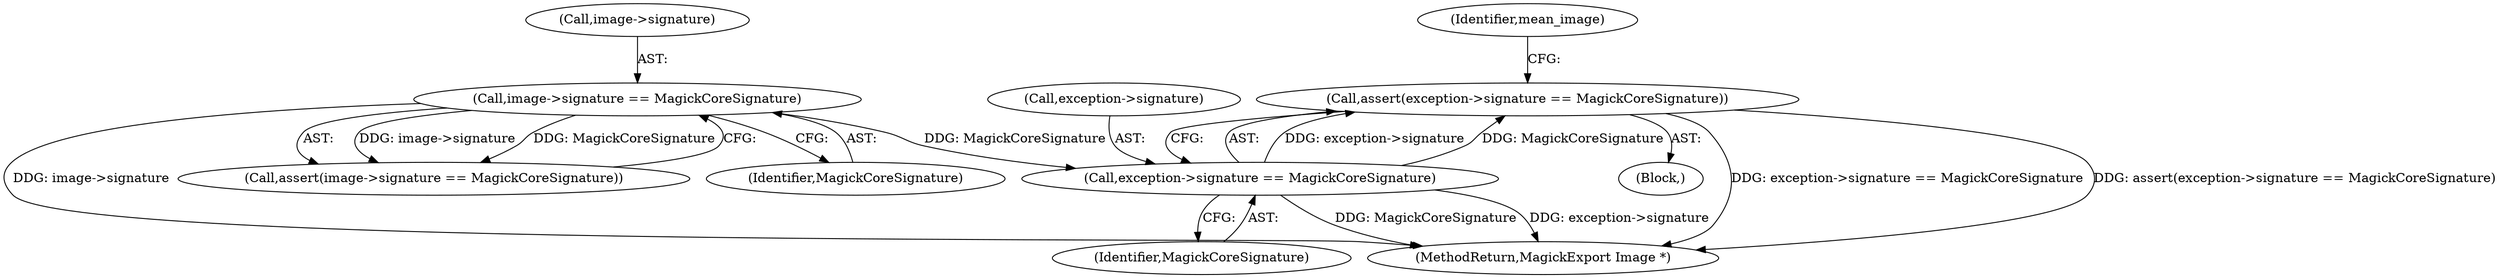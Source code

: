 digraph "0_ImageMagick6_a77d8d97f5a7bced0468f0b08798c83fb67427bc@API" {
"1000147" [label="(Call,assert(exception->signature == MagickCoreSignature))"];
"1000148" [label="(Call,exception->signature == MagickCoreSignature)"];
"1000121" [label="(Call,image->signature == MagickCoreSignature)"];
"1000152" [label="(Identifier,MagickCoreSignature)"];
"1000106" [label="(Block,)"];
"1000147" [label="(Call,assert(exception->signature == MagickCoreSignature))"];
"1000792" [label="(MethodReturn,MagickExport Image *)"];
"1000149" [label="(Call,exception->signature)"];
"1000120" [label="(Call,assert(image->signature == MagickCoreSignature))"];
"1000125" [label="(Identifier,MagickCoreSignature)"];
"1000121" [label="(Call,image->signature == MagickCoreSignature)"];
"1000148" [label="(Call,exception->signature == MagickCoreSignature)"];
"1000154" [label="(Identifier,mean_image)"];
"1000122" [label="(Call,image->signature)"];
"1000147" -> "1000106"  [label="AST: "];
"1000147" -> "1000148"  [label="CFG: "];
"1000148" -> "1000147"  [label="AST: "];
"1000154" -> "1000147"  [label="CFG: "];
"1000147" -> "1000792"  [label="DDG: exception->signature == MagickCoreSignature"];
"1000147" -> "1000792"  [label="DDG: assert(exception->signature == MagickCoreSignature)"];
"1000148" -> "1000147"  [label="DDG: exception->signature"];
"1000148" -> "1000147"  [label="DDG: MagickCoreSignature"];
"1000148" -> "1000152"  [label="CFG: "];
"1000149" -> "1000148"  [label="AST: "];
"1000152" -> "1000148"  [label="AST: "];
"1000148" -> "1000792"  [label="DDG: MagickCoreSignature"];
"1000148" -> "1000792"  [label="DDG: exception->signature"];
"1000121" -> "1000148"  [label="DDG: MagickCoreSignature"];
"1000121" -> "1000120"  [label="AST: "];
"1000121" -> "1000125"  [label="CFG: "];
"1000122" -> "1000121"  [label="AST: "];
"1000125" -> "1000121"  [label="AST: "];
"1000120" -> "1000121"  [label="CFG: "];
"1000121" -> "1000792"  [label="DDG: image->signature"];
"1000121" -> "1000120"  [label="DDG: image->signature"];
"1000121" -> "1000120"  [label="DDG: MagickCoreSignature"];
}
